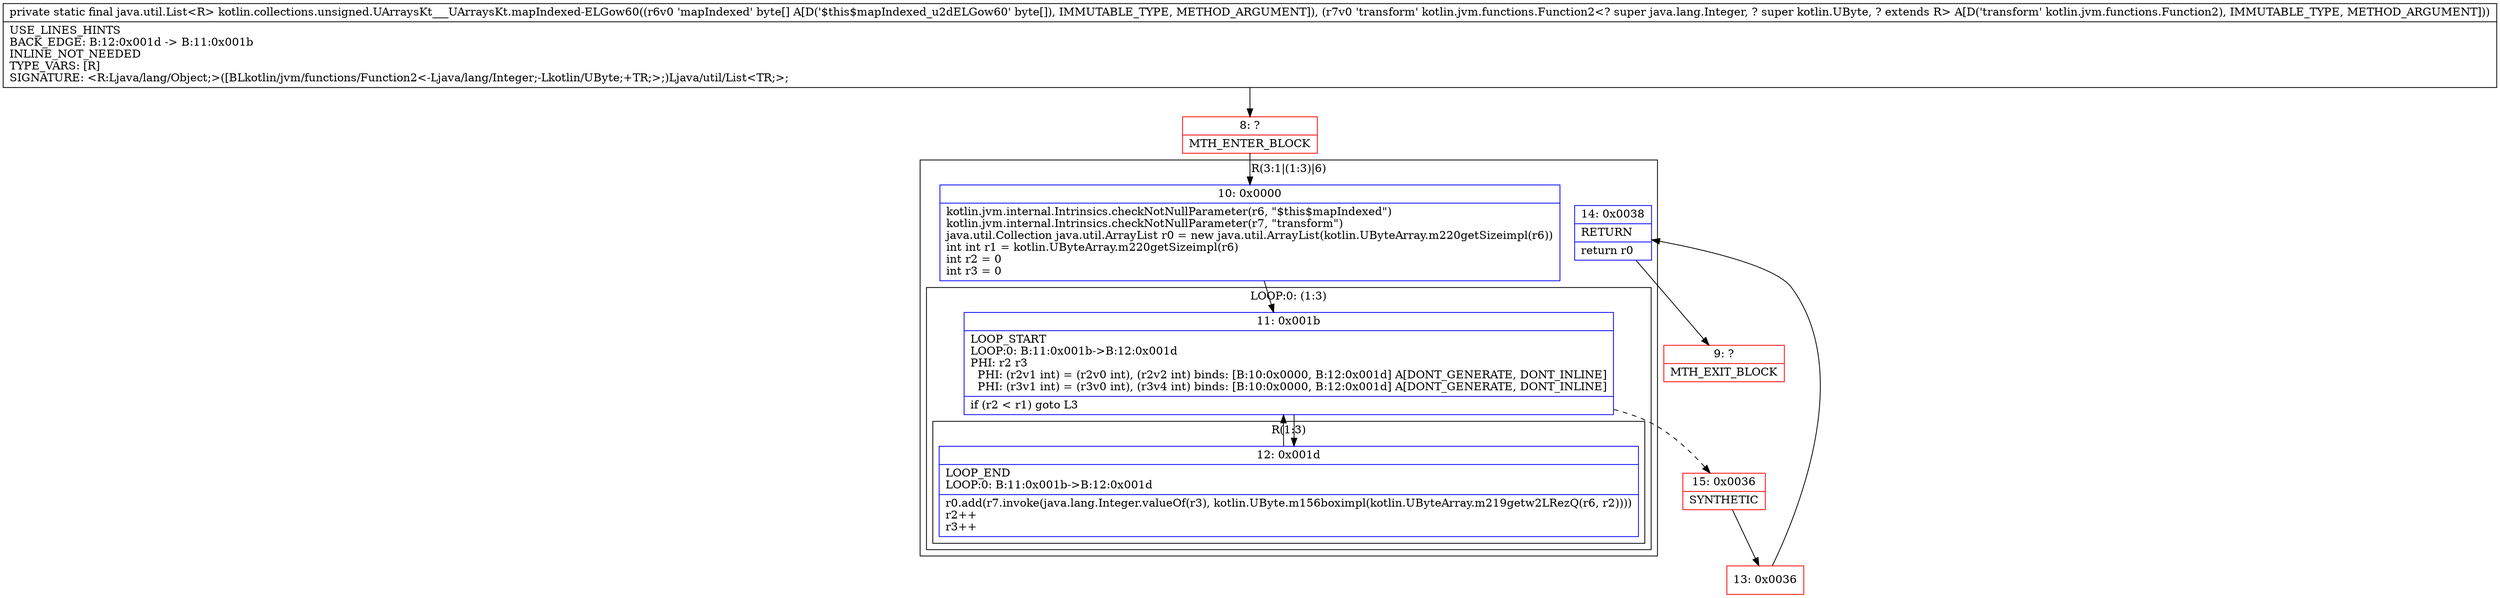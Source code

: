 digraph "CFG forkotlin.collections.unsigned.UArraysKt___UArraysKt.mapIndexed\-ELGow60([BLkotlin\/jvm\/functions\/Function2;)Ljava\/util\/List;" {
subgraph cluster_Region_966580322 {
label = "R(3:1|(1:3)|6)";
node [shape=record,color=blue];
Node_10 [shape=record,label="{10\:\ 0x0000|kotlin.jvm.internal.Intrinsics.checkNotNullParameter(r6, \"$this$mapIndexed\")\lkotlin.jvm.internal.Intrinsics.checkNotNullParameter(r7, \"transform\")\ljava.util.Collection java.util.ArrayList r0 = new java.util.ArrayList(kotlin.UByteArray.m220getSizeimpl(r6))\lint int r1 = kotlin.UByteArray.m220getSizeimpl(r6)\lint r2 = 0\lint r3 = 0\l}"];
subgraph cluster_LoopRegion_1329123743 {
label = "LOOP:0: (1:3)";
node [shape=record,color=blue];
Node_11 [shape=record,label="{11\:\ 0x001b|LOOP_START\lLOOP:0: B:11:0x001b\-\>B:12:0x001d\lPHI: r2 r3 \l  PHI: (r2v1 int) = (r2v0 int), (r2v2 int) binds: [B:10:0x0000, B:12:0x001d] A[DONT_GENERATE, DONT_INLINE]\l  PHI: (r3v1 int) = (r3v0 int), (r3v4 int) binds: [B:10:0x0000, B:12:0x001d] A[DONT_GENERATE, DONT_INLINE]\l|if (r2 \< r1) goto L3\l}"];
subgraph cluster_Region_160551312 {
label = "R(1:3)";
node [shape=record,color=blue];
Node_12 [shape=record,label="{12\:\ 0x001d|LOOP_END\lLOOP:0: B:11:0x001b\-\>B:12:0x001d\l|r0.add(r7.invoke(java.lang.Integer.valueOf(r3), kotlin.UByte.m156boximpl(kotlin.UByteArray.m219getw2LRezQ(r6, r2))))\lr2++\lr3++\l}"];
}
}
Node_14 [shape=record,label="{14\:\ 0x0038|RETURN\l|return r0\l}"];
}
Node_8 [shape=record,color=red,label="{8\:\ ?|MTH_ENTER_BLOCK\l}"];
Node_15 [shape=record,color=red,label="{15\:\ 0x0036|SYNTHETIC\l}"];
Node_13 [shape=record,color=red,label="{13\:\ 0x0036}"];
Node_9 [shape=record,color=red,label="{9\:\ ?|MTH_EXIT_BLOCK\l}"];
MethodNode[shape=record,label="{private static final java.util.List\<R\> kotlin.collections.unsigned.UArraysKt___UArraysKt.mapIndexed\-ELGow60((r6v0 'mapIndexed' byte[] A[D('$this$mapIndexed_u2dELGow60' byte[]), IMMUTABLE_TYPE, METHOD_ARGUMENT]), (r7v0 'transform' kotlin.jvm.functions.Function2\<? super java.lang.Integer, ? super kotlin.UByte, ? extends R\> A[D('transform' kotlin.jvm.functions.Function2), IMMUTABLE_TYPE, METHOD_ARGUMENT]))  | USE_LINES_HINTS\lBACK_EDGE: B:12:0x001d \-\> B:11:0x001b\lINLINE_NOT_NEEDED\lTYPE_VARS: [R]\lSIGNATURE: \<R:Ljava\/lang\/Object;\>([BLkotlin\/jvm\/functions\/Function2\<\-Ljava\/lang\/Integer;\-Lkotlin\/UByte;+TR;\>;)Ljava\/util\/List\<TR;\>;\l}"];
MethodNode -> Node_8;Node_10 -> Node_11;
Node_11 -> Node_12;
Node_11 -> Node_15[style=dashed];
Node_12 -> Node_11;
Node_14 -> Node_9;
Node_8 -> Node_10;
Node_15 -> Node_13;
Node_13 -> Node_14;
}


